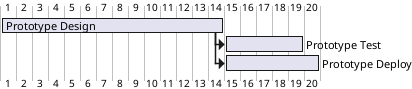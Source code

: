 @startgantt
[Prototype Design] lasts 14 days
[Prototype Test] lasts 5 days
[Prototype Deploy] lasts 6 days

[Prototype Design] -> [Prototype Test]
[Prototype Design] -> [Prototype Deploy]
@endgantt
